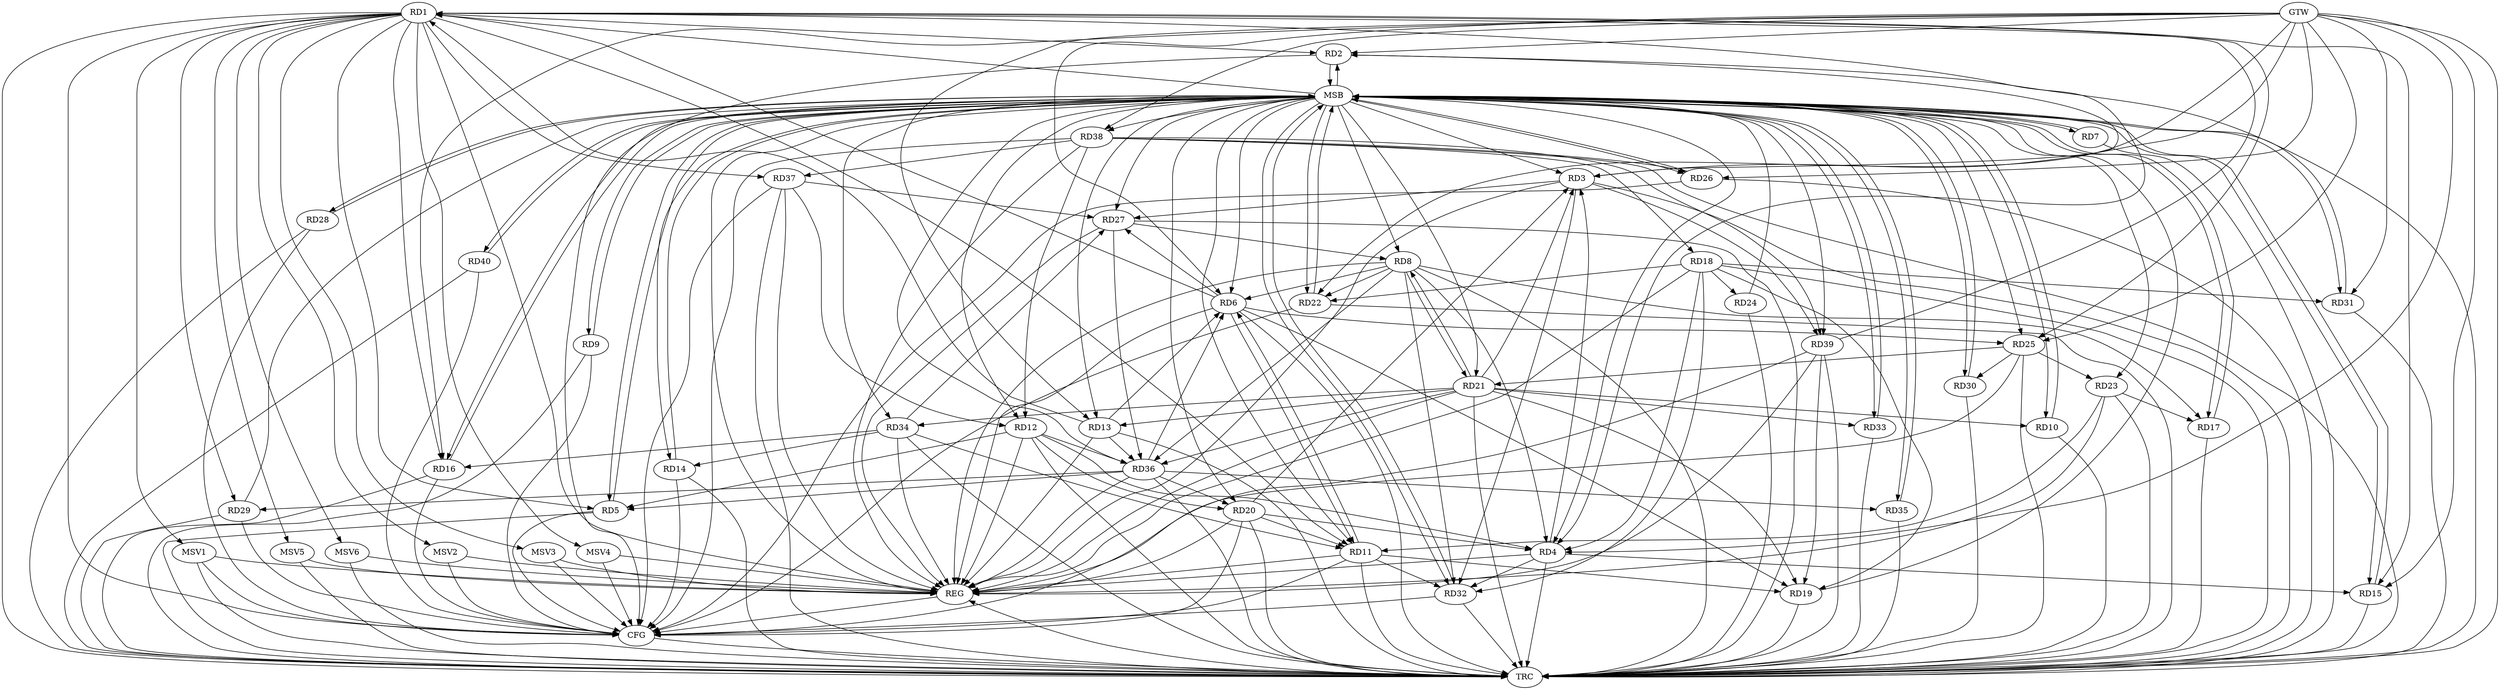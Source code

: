 strict digraph G {
  RD1 [ label="RD1" ];
  RD2 [ label="RD2" ];
  RD3 [ label="RD3" ];
  RD4 [ label="RD4" ];
  RD5 [ label="RD5" ];
  RD6 [ label="RD6" ];
  RD7 [ label="RD7" ];
  RD8 [ label="RD8" ];
  RD9 [ label="RD9" ];
  RD10 [ label="RD10" ];
  RD11 [ label="RD11" ];
  RD12 [ label="RD12" ];
  RD13 [ label="RD13" ];
  RD14 [ label="RD14" ];
  RD15 [ label="RD15" ];
  RD16 [ label="RD16" ];
  RD17 [ label="RD17" ];
  RD18 [ label="RD18" ];
  RD19 [ label="RD19" ];
  RD20 [ label="RD20" ];
  RD21 [ label="RD21" ];
  RD22 [ label="RD22" ];
  RD23 [ label="RD23" ];
  RD24 [ label="RD24" ];
  RD25 [ label="RD25" ];
  RD26 [ label="RD26" ];
  RD27 [ label="RD27" ];
  RD28 [ label="RD28" ];
  RD29 [ label="RD29" ];
  RD30 [ label="RD30" ];
  RD31 [ label="RD31" ];
  RD32 [ label="RD32" ];
  RD33 [ label="RD33" ];
  RD34 [ label="RD34" ];
  RD35 [ label="RD35" ];
  RD36 [ label="RD36" ];
  RD37 [ label="RD37" ];
  RD38 [ label="RD38" ];
  RD39 [ label="RD39" ];
  RD40 [ label="RD40" ];
  GTW [ label="GTW" ];
  REG [ label="REG" ];
  MSB [ label="MSB" ];
  CFG [ label="CFG" ];
  TRC [ label="TRC" ];
  MSV1 [ label="MSV1" ];
  MSV2 [ label="MSV2" ];
  MSV3 [ label="MSV3" ];
  MSV4 [ label="MSV4" ];
  MSV5 [ label="MSV5" ];
  MSV6 [ label="MSV6" ];
  RD1 -> RD2;
  RD1 -> RD4;
  RD1 -> RD5;
  RD6 -> RD1;
  RD1 -> RD11;
  RD13 -> RD1;
  RD1 -> RD15;
  RD1 -> RD16;
  RD1 -> RD25;
  RD1 -> RD29;
  RD1 -> RD37;
  RD39 -> RD1;
  RD3 -> RD2;
  RD4 -> RD3;
  RD20 -> RD3;
  RD21 -> RD3;
  RD3 -> RD27;
  RD3 -> RD32;
  RD3 -> RD39;
  RD8 -> RD4;
  RD12 -> RD4;
  RD4 -> RD15;
  RD18 -> RD4;
  RD20 -> RD4;
  RD4 -> RD32;
  RD12 -> RD5;
  RD36 -> RD5;
  RD8 -> RD6;
  RD6 -> RD11;
  RD11 -> RD6;
  RD13 -> RD6;
  RD6 -> RD19;
  RD6 -> RD25;
  RD6 -> RD27;
  RD36 -> RD6;
  RD8 -> RD17;
  RD8 -> RD21;
  RD21 -> RD8;
  RD8 -> RD22;
  RD27 -> RD8;
  RD8 -> RD32;
  RD8 -> RD36;
  RD21 -> RD10;
  RD11 -> RD19;
  RD20 -> RD11;
  RD23 -> RD11;
  RD11 -> RD32;
  RD34 -> RD11;
  RD12 -> RD20;
  RD12 -> RD36;
  RD37 -> RD12;
  RD38 -> RD12;
  RD21 -> RD13;
  RD13 -> RD36;
  RD34 -> RD14;
  RD34 -> RD16;
  RD23 -> RD17;
  RD18 -> RD19;
  RD18 -> RD22;
  RD18 -> RD24;
  RD18 -> RD31;
  RD18 -> RD32;
  RD38 -> RD18;
  RD21 -> RD19;
  RD39 -> RD19;
  RD36 -> RD20;
  RD25 -> RD21;
  RD21 -> RD33;
  RD21 -> RD34;
  RD21 -> RD36;
  RD25 -> RD23;
  RD25 -> RD30;
  RD38 -> RD26;
  RD34 -> RD27;
  RD27 -> RD36;
  RD37 -> RD27;
  RD36 -> RD29;
  RD36 -> RD35;
  RD38 -> RD37;
  RD38 -> RD39;
  GTW -> RD3;
  GTW -> RD16;
  GTW -> RD22;
  GTW -> RD25;
  GTW -> RD2;
  GTW -> RD6;
  GTW -> RD26;
  GTW -> RD4;
  GTW -> RD13;
  GTW -> RD15;
  GTW -> RD31;
  GTW -> RD38;
  RD1 -> REG;
  RD3 -> REG;
  RD4 -> REG;
  RD6 -> REG;
  RD8 -> REG;
  RD11 -> REG;
  RD12 -> REG;
  RD13 -> REG;
  RD18 -> REG;
  RD20 -> REG;
  RD21 -> REG;
  RD23 -> REG;
  RD25 -> REG;
  RD27 -> REG;
  RD34 -> REG;
  RD36 -> REG;
  RD37 -> REG;
  RD38 -> REG;
  RD39 -> REG;
  RD2 -> MSB;
  MSB -> RD6;
  MSB -> RD11;
  MSB -> RD23;
  MSB -> RD32;
  MSB -> REG;
  RD5 -> MSB;
  MSB -> RD2;
  MSB -> RD12;
  MSB -> RD16;
  MSB -> RD35;
  MSB -> RD36;
  RD7 -> MSB;
  MSB -> RD5;
  MSB -> RD17;
  MSB -> RD25;
  RD9 -> MSB;
  MSB -> RD3;
  MSB -> RD26;
  MSB -> RD30;
  MSB -> RD40;
  RD10 -> MSB;
  MSB -> RD7;
  MSB -> RD20;
  MSB -> RD28;
  MSB -> RD31;
  RD14 -> MSB;
  MSB -> RD1;
  RD15 -> MSB;
  MSB -> RD13;
  MSB -> RD27;
  MSB -> RD33;
  MSB -> RD38;
  RD16 -> MSB;
  MSB -> RD4;
  MSB -> RD15;
  RD17 -> MSB;
  MSB -> RD14;
  RD19 -> MSB;
  RD22 -> MSB;
  RD24 -> MSB;
  MSB -> RD39;
  RD26 -> MSB;
  MSB -> RD10;
  RD28 -> MSB;
  MSB -> RD21;
  RD29 -> MSB;
  RD30 -> MSB;
  MSB -> RD34;
  RD31 -> MSB;
  MSB -> RD22;
  RD32 -> MSB;
  RD33 -> MSB;
  RD35 -> MSB;
  MSB -> RD8;
  MSB -> RD9;
  RD40 -> MSB;
  RD37 -> CFG;
  RD22 -> CFG;
  RD5 -> CFG;
  RD16 -> CFG;
  RD28 -> CFG;
  RD9 -> CFG;
  RD11 -> CFG;
  RD38 -> CFG;
  RD26 -> CFG;
  RD32 -> CFG;
  RD2 -> CFG;
  RD39 -> CFG;
  RD40 -> CFG;
  RD14 -> CFG;
  RD1 -> CFG;
  RD20 -> CFG;
  RD29 -> CFG;
  REG -> CFG;
  RD1 -> TRC;
  RD2 -> TRC;
  RD3 -> TRC;
  RD4 -> TRC;
  RD5 -> TRC;
  RD6 -> TRC;
  RD7 -> TRC;
  RD8 -> TRC;
  RD9 -> TRC;
  RD10 -> TRC;
  RD11 -> TRC;
  RD12 -> TRC;
  RD13 -> TRC;
  RD14 -> TRC;
  RD15 -> TRC;
  RD16 -> TRC;
  RD17 -> TRC;
  RD18 -> TRC;
  RD19 -> TRC;
  RD20 -> TRC;
  RD21 -> TRC;
  RD22 -> TRC;
  RD23 -> TRC;
  RD24 -> TRC;
  RD25 -> TRC;
  RD26 -> TRC;
  RD27 -> TRC;
  RD28 -> TRC;
  RD29 -> TRC;
  RD30 -> TRC;
  RD31 -> TRC;
  RD32 -> TRC;
  RD33 -> TRC;
  RD34 -> TRC;
  RD35 -> TRC;
  RD36 -> TRC;
  RD37 -> TRC;
  RD38 -> TRC;
  RD39 -> TRC;
  RD40 -> TRC;
  GTW -> TRC;
  CFG -> TRC;
  TRC -> REG;
  RD1 -> MSV1;
  MSV1 -> REG;
  MSV1 -> TRC;
  MSV1 -> CFG;
  RD1 -> MSV2;
  RD1 -> MSV3;
  MSV2 -> REG;
  MSV2 -> CFG;
  MSV3 -> REG;
  MSV3 -> CFG;
  RD1 -> MSV4;
  MSV4 -> REG;
  MSV4 -> CFG;
  RD1 -> MSV5;
  MSV5 -> REG;
  MSV5 -> TRC;
  RD1 -> MSV6;
  MSV6 -> REG;
  MSV6 -> TRC;
}
